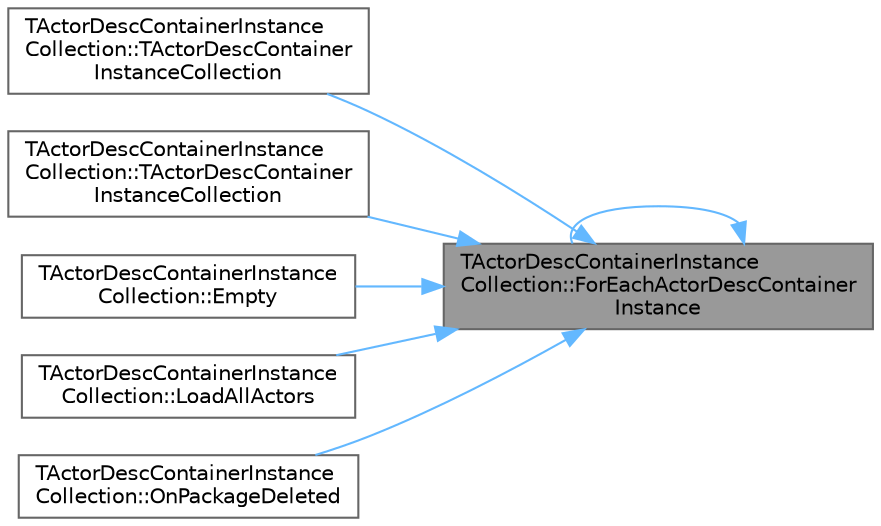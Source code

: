 digraph "TActorDescContainerInstanceCollection::ForEachActorDescContainerInstance"
{
 // INTERACTIVE_SVG=YES
 // LATEX_PDF_SIZE
  bgcolor="transparent";
  edge [fontname=Helvetica,fontsize=10,labelfontname=Helvetica,labelfontsize=10];
  node [fontname=Helvetica,fontsize=10,shape=box,height=0.2,width=0.4];
  rankdir="RL";
  Node1 [id="Node000001",label="TActorDescContainerInstance\lCollection::ForEachActorDescContainer\lInstance",height=0.2,width=0.4,color="gray40", fillcolor="grey60", style="filled", fontcolor="black",tooltip=" "];
  Node1 -> Node2 [id="edge1_Node000001_Node000002",dir="back",color="steelblue1",style="solid",tooltip=" "];
  Node2 [id="Node000002",label="TActorDescContainerInstance\lCollection::TActorDescContainer\lInstanceCollection",height=0.2,width=0.4,color="grey40", fillcolor="white", style="filled",URL="$d3/dd1/classTActorDescContainerInstanceCollection.html#a696b131d43aaab5f48cb5771da6198ad",tooltip=" "];
  Node1 -> Node3 [id="edge2_Node000001_Node000003",dir="back",color="steelblue1",style="solid",tooltip=" "];
  Node3 [id="Node000003",label="TActorDescContainerInstance\lCollection::TActorDescContainer\lInstanceCollection",height=0.2,width=0.4,color="grey40", fillcolor="white", style="filled",URL="$d3/dd1/classTActorDescContainerInstanceCollection.html#a7030f2cd74453eab13cff6c49ed56d8e",tooltip=" "];
  Node1 -> Node4 [id="edge3_Node000001_Node000004",dir="back",color="steelblue1",style="solid",tooltip=" "];
  Node4 [id="Node000004",label="TActorDescContainerInstance\lCollection::Empty",height=0.2,width=0.4,color="grey40", fillcolor="white", style="filled",URL="$d3/dd1/classTActorDescContainerInstanceCollection.html#aee81c1baaea5c5d2665ba4499f971bcd",tooltip=" "];
  Node1 -> Node1 [id="edge4_Node000001_Node000001",dir="back",color="steelblue1",style="solid",tooltip=" "];
  Node1 -> Node5 [id="edge5_Node000001_Node000005",dir="back",color="steelblue1",style="solid",tooltip=" "];
  Node5 [id="Node000005",label="TActorDescContainerInstance\lCollection::LoadAllActors",height=0.2,width=0.4,color="grey40", fillcolor="white", style="filled",URL="$d3/dd1/classTActorDescContainerInstanceCollection.html#a6d678dd1271785e883d4efc54316a640",tooltip=" "];
  Node1 -> Node6 [id="edge6_Node000001_Node000006",dir="back",color="steelblue1",style="solid",tooltip=" "];
  Node6 [id="Node000006",label="TActorDescContainerInstance\lCollection::OnPackageDeleted",height=0.2,width=0.4,color="grey40", fillcolor="white", style="filled",URL="$d3/dd1/classTActorDescContainerInstanceCollection.html#aa439057bf345a302367b04b2f60f55e6",tooltip=" "];
}
